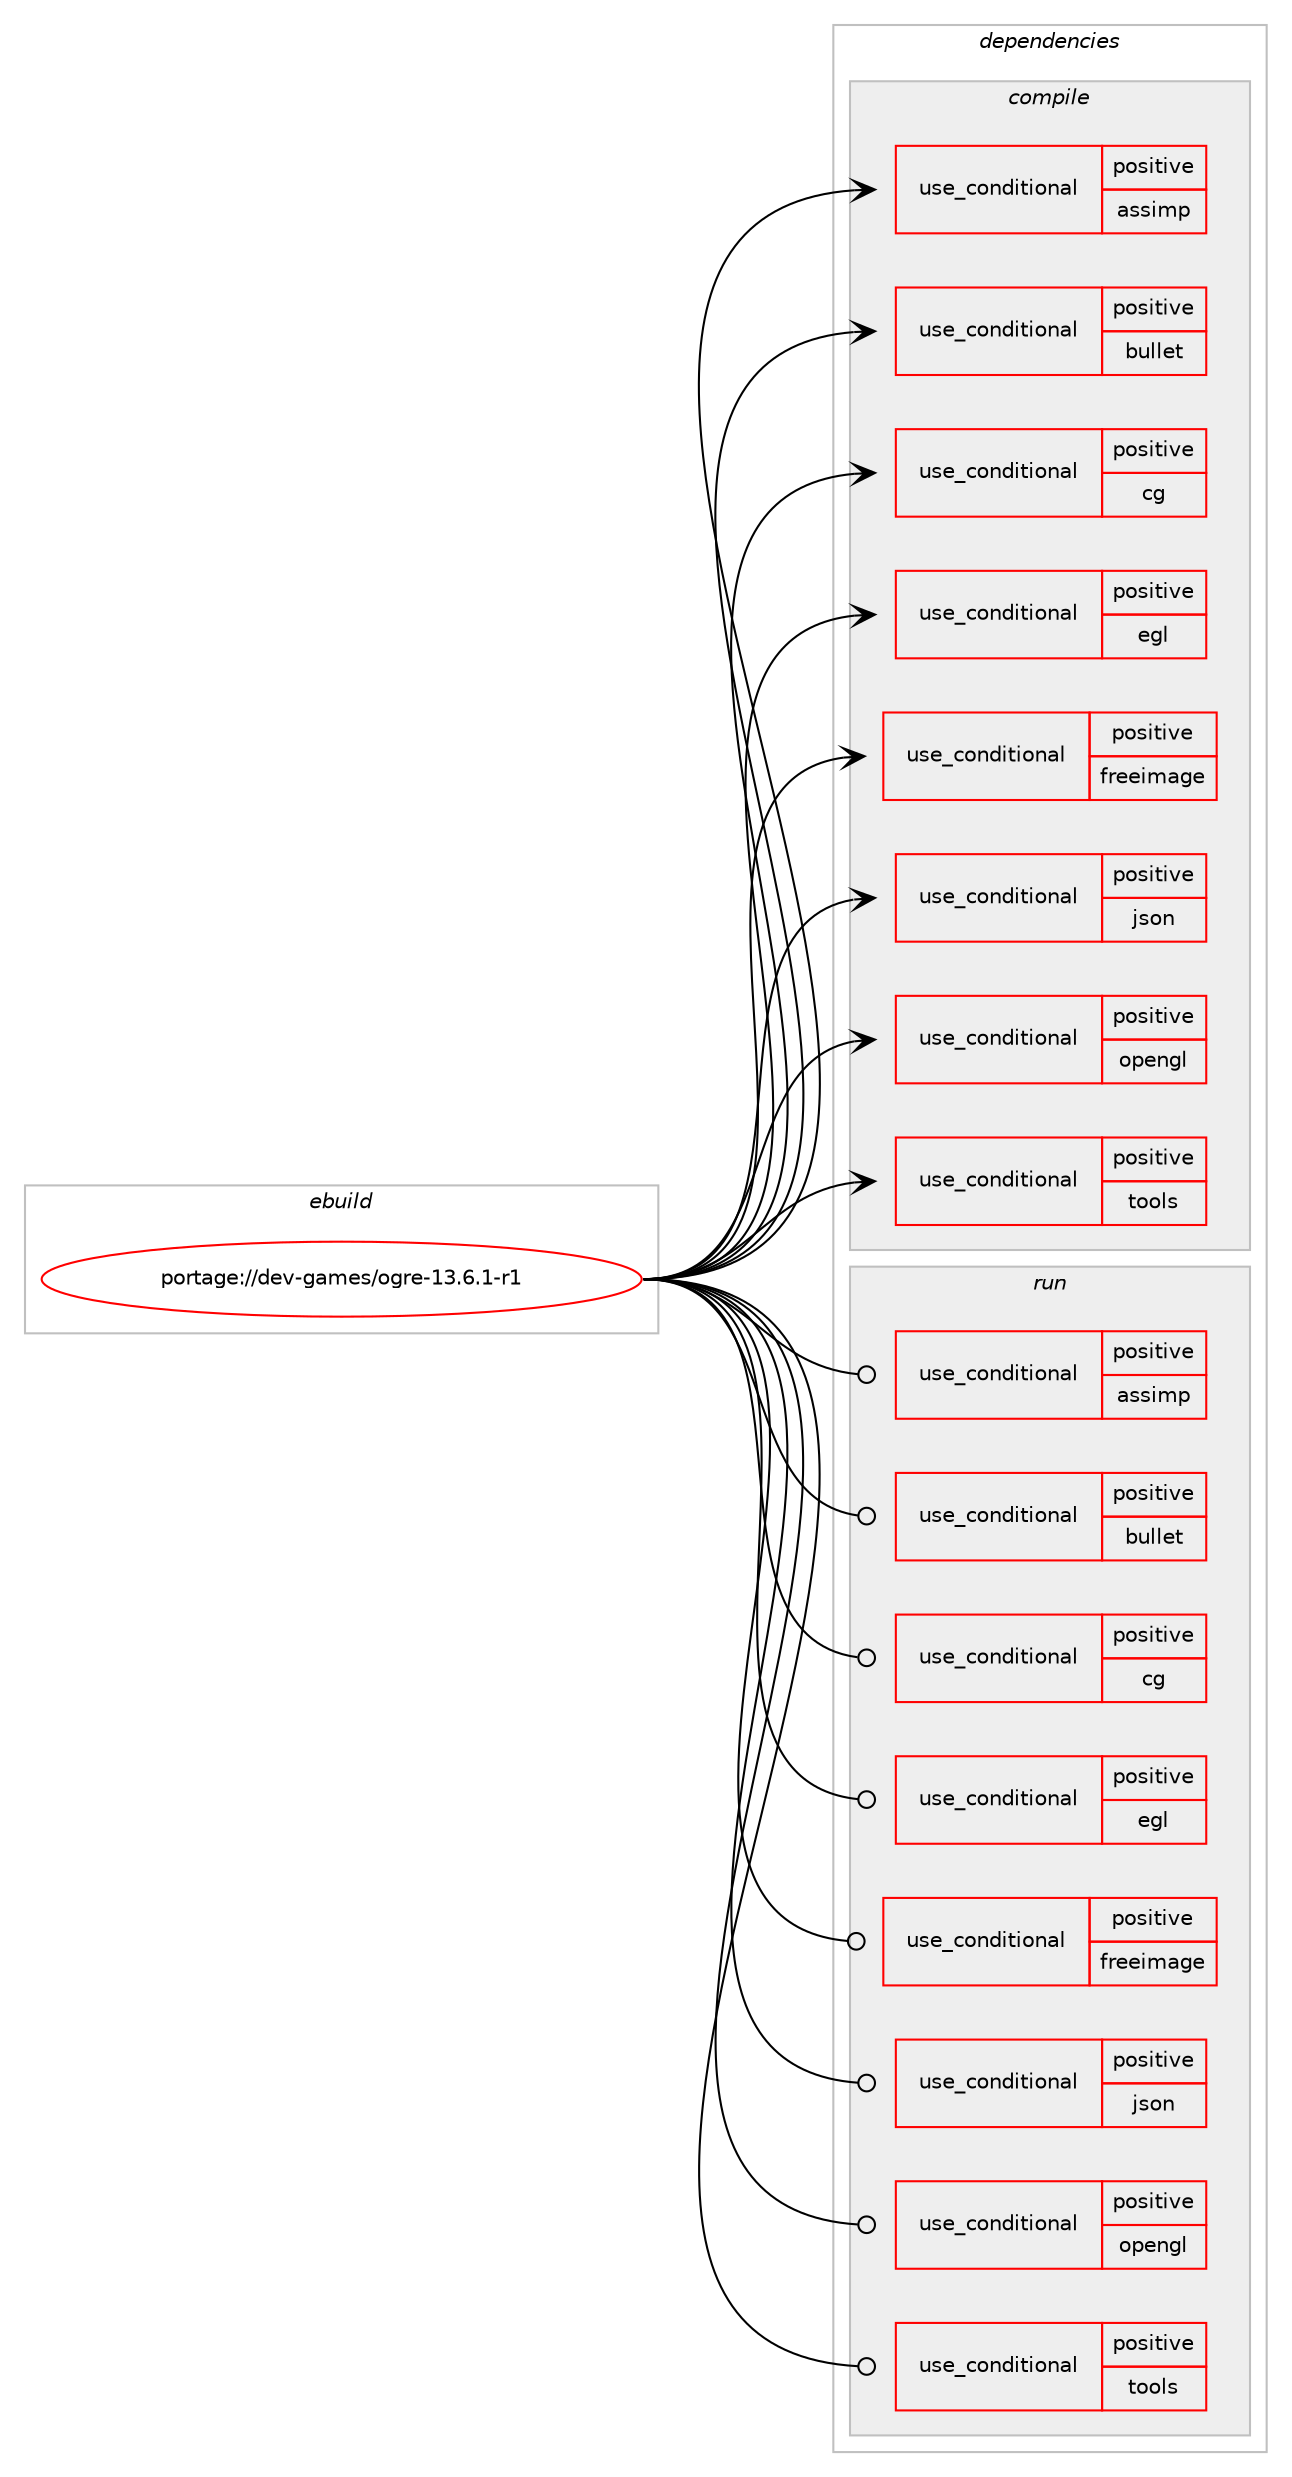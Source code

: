 digraph prolog {

# *************
# Graph options
# *************

newrank=true;
concentrate=true;
compound=true;
graph [rankdir=LR,fontname=Helvetica,fontsize=10,ranksep=1.5];#, ranksep=2.5, nodesep=0.2];
edge  [arrowhead=vee];
node  [fontname=Helvetica,fontsize=10];

# **********
# The ebuild
# **********

subgraph cluster_leftcol {
color=gray;
rank=same;
label=<<i>ebuild</i>>;
id [label="portage://dev-games/ogre-13.6.1-r1", color=red, width=4, href="../dev-games/ogre-13.6.1-r1.svg"];
}

# ****************
# The dependencies
# ****************

subgraph cluster_midcol {
color=gray;
label=<<i>dependencies</i>>;
subgraph cluster_compile {
fillcolor="#eeeeee";
style=filled;
label=<<i>compile</i>>;
subgraph cond19165 {
dependency33851 [label=<<TABLE BORDER="0" CELLBORDER="1" CELLSPACING="0" CELLPADDING="4"><TR><TD ROWSPAN="3" CELLPADDING="10">use_conditional</TD></TR><TR><TD>positive</TD></TR><TR><TD>assimp</TD></TR></TABLE>>, shape=none, color=red];
# *** BEGIN UNKNOWN DEPENDENCY TYPE (TODO) ***
# dependency33851 -> package_dependency(portage://dev-games/ogre-13.6.1-r1,install,no,media-libs,assimp,none,[,,],any_same_slot,[])
# *** END UNKNOWN DEPENDENCY TYPE (TODO) ***

}
id:e -> dependency33851:w [weight=20,style="solid",arrowhead="vee"];
subgraph cond19166 {
dependency33852 [label=<<TABLE BORDER="0" CELLBORDER="1" CELLSPACING="0" CELLPADDING="4"><TR><TD ROWSPAN="3" CELLPADDING="10">use_conditional</TD></TR><TR><TD>positive</TD></TR><TR><TD>bullet</TD></TR></TABLE>>, shape=none, color=red];
# *** BEGIN UNKNOWN DEPENDENCY TYPE (TODO) ***
# dependency33852 -> package_dependency(portage://dev-games/ogre-13.6.1-r1,install,no,sci-physics,bullet,none,[,,],any_same_slot,[])
# *** END UNKNOWN DEPENDENCY TYPE (TODO) ***

}
id:e -> dependency33852:w [weight=20,style="solid",arrowhead="vee"];
subgraph cond19167 {
dependency33853 [label=<<TABLE BORDER="0" CELLBORDER="1" CELLSPACING="0" CELLPADDING="4"><TR><TD ROWSPAN="3" CELLPADDING="10">use_conditional</TD></TR><TR><TD>positive</TD></TR><TR><TD>cg</TD></TR></TABLE>>, shape=none, color=red];
# *** BEGIN UNKNOWN DEPENDENCY TYPE (TODO) ***
# dependency33853 -> package_dependency(portage://dev-games/ogre-13.6.1-r1,install,no,media-gfx,nvidia-cg-toolkit,none,[,,],[],[])
# *** END UNKNOWN DEPENDENCY TYPE (TODO) ***

}
id:e -> dependency33853:w [weight=20,style="solid",arrowhead="vee"];
subgraph cond19168 {
dependency33854 [label=<<TABLE BORDER="0" CELLBORDER="1" CELLSPACING="0" CELLPADDING="4"><TR><TD ROWSPAN="3" CELLPADDING="10">use_conditional</TD></TR><TR><TD>positive</TD></TR><TR><TD>egl</TD></TR></TABLE>>, shape=none, color=red];
# *** BEGIN UNKNOWN DEPENDENCY TYPE (TODO) ***
# dependency33854 -> package_dependency(portage://dev-games/ogre-13.6.1-r1,install,no,media-libs,libglvnd,none,[,,],[],[])
# *** END UNKNOWN DEPENDENCY TYPE (TODO) ***

}
id:e -> dependency33854:w [weight=20,style="solid",arrowhead="vee"];
subgraph cond19169 {
dependency33855 [label=<<TABLE BORDER="0" CELLBORDER="1" CELLSPACING="0" CELLPADDING="4"><TR><TD ROWSPAN="3" CELLPADDING="10">use_conditional</TD></TR><TR><TD>positive</TD></TR><TR><TD>freeimage</TD></TR></TABLE>>, shape=none, color=red];
# *** BEGIN UNKNOWN DEPENDENCY TYPE (TODO) ***
# dependency33855 -> package_dependency(portage://dev-games/ogre-13.6.1-r1,install,no,media-libs,freeimage,none,[,,],[],[])
# *** END UNKNOWN DEPENDENCY TYPE (TODO) ***

}
id:e -> dependency33855:w [weight=20,style="solid",arrowhead="vee"];
subgraph cond19170 {
dependency33856 [label=<<TABLE BORDER="0" CELLBORDER="1" CELLSPACING="0" CELLPADDING="4"><TR><TD ROWSPAN="3" CELLPADDING="10">use_conditional</TD></TR><TR><TD>positive</TD></TR><TR><TD>json</TD></TR></TABLE>>, shape=none, color=red];
# *** BEGIN UNKNOWN DEPENDENCY TYPE (TODO) ***
# dependency33856 -> package_dependency(portage://dev-games/ogre-13.6.1-r1,install,no,dev-libs,rapidjson,none,[,,],[],[])
# *** END UNKNOWN DEPENDENCY TYPE (TODO) ***

}
id:e -> dependency33856:w [weight=20,style="solid",arrowhead="vee"];
subgraph cond19171 {
dependency33857 [label=<<TABLE BORDER="0" CELLBORDER="1" CELLSPACING="0" CELLPADDING="4"><TR><TD ROWSPAN="3" CELLPADDING="10">use_conditional</TD></TR><TR><TD>positive</TD></TR><TR><TD>opengl</TD></TR></TABLE>>, shape=none, color=red];
# *** BEGIN UNKNOWN DEPENDENCY TYPE (TODO) ***
# dependency33857 -> package_dependency(portage://dev-games/ogre-13.6.1-r1,install,no,virtual,glu,none,[,,],[],[])
# *** END UNKNOWN DEPENDENCY TYPE (TODO) ***

# *** BEGIN UNKNOWN DEPENDENCY TYPE (TODO) ***
# dependency33857 -> package_dependency(portage://dev-games/ogre-13.6.1-r1,install,no,virtual,opengl,none,[,,],[],[])
# *** END UNKNOWN DEPENDENCY TYPE (TODO) ***

}
id:e -> dependency33857:w [weight=20,style="solid",arrowhead="vee"];
subgraph cond19172 {
dependency33858 [label=<<TABLE BORDER="0" CELLBORDER="1" CELLSPACING="0" CELLPADDING="4"><TR><TD ROWSPAN="3" CELLPADDING="10">use_conditional</TD></TR><TR><TD>positive</TD></TR><TR><TD>tools</TD></TR></TABLE>>, shape=none, color=red];
# *** BEGIN UNKNOWN DEPENDENCY TYPE (TODO) ***
# dependency33858 -> package_dependency(portage://dev-games/ogre-13.6.1-r1,install,no,dev-libs,tinyxml,none,[,,],[],[use(enable(stl),none)])
# *** END UNKNOWN DEPENDENCY TYPE (TODO) ***

}
id:e -> dependency33858:w [weight=20,style="solid",arrowhead="vee"];
# *** BEGIN UNKNOWN DEPENDENCY TYPE (TODO) ***
# id -> package_dependency(portage://dev-games/ogre-13.6.1-r1,install,no,dev-games,ois,none,[,,],[],[])
# *** END UNKNOWN DEPENDENCY TYPE (TODO) ***

# *** BEGIN UNKNOWN DEPENDENCY TYPE (TODO) ***
# id -> package_dependency(portage://dev-games/ogre-13.6.1-r1,install,no,dev-libs,pugixml,none,[,,],[],[])
# *** END UNKNOWN DEPENDENCY TYPE (TODO) ***

# *** BEGIN UNKNOWN DEPENDENCY TYPE (TODO) ***
# id -> package_dependency(portage://dev-games/ogre-13.6.1-r1,install,no,dev-libs,zziplib,none,[,,],[],[])
# *** END UNKNOWN DEPENDENCY TYPE (TODO) ***

# *** BEGIN UNKNOWN DEPENDENCY TYPE (TODO) ***
# id -> package_dependency(portage://dev-games/ogre-13.6.1-r1,install,no,media-libs,freetype,none,[,,],[slot(2)],[])
# *** END UNKNOWN DEPENDENCY TYPE (TODO) ***

# *** BEGIN UNKNOWN DEPENDENCY TYPE (TODO) ***
# id -> package_dependency(portage://dev-games/ogre-13.6.1-r1,install,no,x11-base,xorg-proto,none,[,,],[],[])
# *** END UNKNOWN DEPENDENCY TYPE (TODO) ***

# *** BEGIN UNKNOWN DEPENDENCY TYPE (TODO) ***
# id -> package_dependency(portage://dev-games/ogre-13.6.1-r1,install,no,x11-libs,libX11,none,[,,],[],[])
# *** END UNKNOWN DEPENDENCY TYPE (TODO) ***

# *** BEGIN UNKNOWN DEPENDENCY TYPE (TODO) ***
# id -> package_dependency(portage://dev-games/ogre-13.6.1-r1,install,no,x11-libs,libXaw,none,[,,],[],[])
# *** END UNKNOWN DEPENDENCY TYPE (TODO) ***

# *** BEGIN UNKNOWN DEPENDENCY TYPE (TODO) ***
# id -> package_dependency(portage://dev-games/ogre-13.6.1-r1,install,no,x11-libs,libXrandr,none,[,,],[],[])
# *** END UNKNOWN DEPENDENCY TYPE (TODO) ***

# *** BEGIN UNKNOWN DEPENDENCY TYPE (TODO) ***
# id -> package_dependency(portage://dev-games/ogre-13.6.1-r1,install,no,x11-libs,libXt,none,[,,],[],[])
# *** END UNKNOWN DEPENDENCY TYPE (TODO) ***

}
subgraph cluster_compileandrun {
fillcolor="#eeeeee";
style=filled;
label=<<i>compile and run</i>>;
}
subgraph cluster_run {
fillcolor="#eeeeee";
style=filled;
label=<<i>run</i>>;
subgraph cond19173 {
dependency33859 [label=<<TABLE BORDER="0" CELLBORDER="1" CELLSPACING="0" CELLPADDING="4"><TR><TD ROWSPAN="3" CELLPADDING="10">use_conditional</TD></TR><TR><TD>positive</TD></TR><TR><TD>assimp</TD></TR></TABLE>>, shape=none, color=red];
# *** BEGIN UNKNOWN DEPENDENCY TYPE (TODO) ***
# dependency33859 -> package_dependency(portage://dev-games/ogre-13.6.1-r1,run,no,media-libs,assimp,none,[,,],any_same_slot,[])
# *** END UNKNOWN DEPENDENCY TYPE (TODO) ***

}
id:e -> dependency33859:w [weight=20,style="solid",arrowhead="odot"];
subgraph cond19174 {
dependency33860 [label=<<TABLE BORDER="0" CELLBORDER="1" CELLSPACING="0" CELLPADDING="4"><TR><TD ROWSPAN="3" CELLPADDING="10">use_conditional</TD></TR><TR><TD>positive</TD></TR><TR><TD>bullet</TD></TR></TABLE>>, shape=none, color=red];
# *** BEGIN UNKNOWN DEPENDENCY TYPE (TODO) ***
# dependency33860 -> package_dependency(portage://dev-games/ogre-13.6.1-r1,run,no,sci-physics,bullet,none,[,,],any_same_slot,[])
# *** END UNKNOWN DEPENDENCY TYPE (TODO) ***

}
id:e -> dependency33860:w [weight=20,style="solid",arrowhead="odot"];
subgraph cond19175 {
dependency33861 [label=<<TABLE BORDER="0" CELLBORDER="1" CELLSPACING="0" CELLPADDING="4"><TR><TD ROWSPAN="3" CELLPADDING="10">use_conditional</TD></TR><TR><TD>positive</TD></TR><TR><TD>cg</TD></TR></TABLE>>, shape=none, color=red];
# *** BEGIN UNKNOWN DEPENDENCY TYPE (TODO) ***
# dependency33861 -> package_dependency(portage://dev-games/ogre-13.6.1-r1,run,no,media-gfx,nvidia-cg-toolkit,none,[,,],[],[])
# *** END UNKNOWN DEPENDENCY TYPE (TODO) ***

}
id:e -> dependency33861:w [weight=20,style="solid",arrowhead="odot"];
subgraph cond19176 {
dependency33862 [label=<<TABLE BORDER="0" CELLBORDER="1" CELLSPACING="0" CELLPADDING="4"><TR><TD ROWSPAN="3" CELLPADDING="10">use_conditional</TD></TR><TR><TD>positive</TD></TR><TR><TD>egl</TD></TR></TABLE>>, shape=none, color=red];
# *** BEGIN UNKNOWN DEPENDENCY TYPE (TODO) ***
# dependency33862 -> package_dependency(portage://dev-games/ogre-13.6.1-r1,run,no,media-libs,libglvnd,none,[,,],[],[])
# *** END UNKNOWN DEPENDENCY TYPE (TODO) ***

}
id:e -> dependency33862:w [weight=20,style="solid",arrowhead="odot"];
subgraph cond19177 {
dependency33863 [label=<<TABLE BORDER="0" CELLBORDER="1" CELLSPACING="0" CELLPADDING="4"><TR><TD ROWSPAN="3" CELLPADDING="10">use_conditional</TD></TR><TR><TD>positive</TD></TR><TR><TD>freeimage</TD></TR></TABLE>>, shape=none, color=red];
# *** BEGIN UNKNOWN DEPENDENCY TYPE (TODO) ***
# dependency33863 -> package_dependency(portage://dev-games/ogre-13.6.1-r1,run,no,media-libs,freeimage,none,[,,],[],[])
# *** END UNKNOWN DEPENDENCY TYPE (TODO) ***

}
id:e -> dependency33863:w [weight=20,style="solid",arrowhead="odot"];
subgraph cond19178 {
dependency33864 [label=<<TABLE BORDER="0" CELLBORDER="1" CELLSPACING="0" CELLPADDING="4"><TR><TD ROWSPAN="3" CELLPADDING="10">use_conditional</TD></TR><TR><TD>positive</TD></TR><TR><TD>json</TD></TR></TABLE>>, shape=none, color=red];
# *** BEGIN UNKNOWN DEPENDENCY TYPE (TODO) ***
# dependency33864 -> package_dependency(portage://dev-games/ogre-13.6.1-r1,run,no,dev-libs,rapidjson,none,[,,],[],[])
# *** END UNKNOWN DEPENDENCY TYPE (TODO) ***

}
id:e -> dependency33864:w [weight=20,style="solid",arrowhead="odot"];
subgraph cond19179 {
dependency33865 [label=<<TABLE BORDER="0" CELLBORDER="1" CELLSPACING="0" CELLPADDING="4"><TR><TD ROWSPAN="3" CELLPADDING="10">use_conditional</TD></TR><TR><TD>positive</TD></TR><TR><TD>opengl</TD></TR></TABLE>>, shape=none, color=red];
# *** BEGIN UNKNOWN DEPENDENCY TYPE (TODO) ***
# dependency33865 -> package_dependency(portage://dev-games/ogre-13.6.1-r1,run,no,virtual,glu,none,[,,],[],[])
# *** END UNKNOWN DEPENDENCY TYPE (TODO) ***

# *** BEGIN UNKNOWN DEPENDENCY TYPE (TODO) ***
# dependency33865 -> package_dependency(portage://dev-games/ogre-13.6.1-r1,run,no,virtual,opengl,none,[,,],[],[])
# *** END UNKNOWN DEPENDENCY TYPE (TODO) ***

}
id:e -> dependency33865:w [weight=20,style="solid",arrowhead="odot"];
subgraph cond19180 {
dependency33866 [label=<<TABLE BORDER="0" CELLBORDER="1" CELLSPACING="0" CELLPADDING="4"><TR><TD ROWSPAN="3" CELLPADDING="10">use_conditional</TD></TR><TR><TD>positive</TD></TR><TR><TD>tools</TD></TR></TABLE>>, shape=none, color=red];
# *** BEGIN UNKNOWN DEPENDENCY TYPE (TODO) ***
# dependency33866 -> package_dependency(portage://dev-games/ogre-13.6.1-r1,run,no,dev-libs,tinyxml,none,[,,],[],[use(enable(stl),none)])
# *** END UNKNOWN DEPENDENCY TYPE (TODO) ***

}
id:e -> dependency33866:w [weight=20,style="solid",arrowhead="odot"];
# *** BEGIN UNKNOWN DEPENDENCY TYPE (TODO) ***
# id -> package_dependency(portage://dev-games/ogre-13.6.1-r1,run,no,dev-games,ois,none,[,,],[],[])
# *** END UNKNOWN DEPENDENCY TYPE (TODO) ***

# *** BEGIN UNKNOWN DEPENDENCY TYPE (TODO) ***
# id -> package_dependency(portage://dev-games/ogre-13.6.1-r1,run,no,dev-libs,pugixml,none,[,,],[],[])
# *** END UNKNOWN DEPENDENCY TYPE (TODO) ***

# *** BEGIN UNKNOWN DEPENDENCY TYPE (TODO) ***
# id -> package_dependency(portage://dev-games/ogre-13.6.1-r1,run,no,dev-libs,zziplib,none,[,,],[],[])
# *** END UNKNOWN DEPENDENCY TYPE (TODO) ***

# *** BEGIN UNKNOWN DEPENDENCY TYPE (TODO) ***
# id -> package_dependency(portage://dev-games/ogre-13.6.1-r1,run,no,media-libs,freetype,none,[,,],[slot(2)],[])
# *** END UNKNOWN DEPENDENCY TYPE (TODO) ***

# *** BEGIN UNKNOWN DEPENDENCY TYPE (TODO) ***
# id -> package_dependency(portage://dev-games/ogre-13.6.1-r1,run,no,x11-libs,libX11,none,[,,],[],[])
# *** END UNKNOWN DEPENDENCY TYPE (TODO) ***

# *** BEGIN UNKNOWN DEPENDENCY TYPE (TODO) ***
# id -> package_dependency(portage://dev-games/ogre-13.6.1-r1,run,no,x11-libs,libXaw,none,[,,],[],[])
# *** END UNKNOWN DEPENDENCY TYPE (TODO) ***

# *** BEGIN UNKNOWN DEPENDENCY TYPE (TODO) ***
# id -> package_dependency(portage://dev-games/ogre-13.6.1-r1,run,no,x11-libs,libXrandr,none,[,,],[],[])
# *** END UNKNOWN DEPENDENCY TYPE (TODO) ***

# *** BEGIN UNKNOWN DEPENDENCY TYPE (TODO) ***
# id -> package_dependency(portage://dev-games/ogre-13.6.1-r1,run,no,x11-libs,libXt,none,[,,],[],[])
# *** END UNKNOWN DEPENDENCY TYPE (TODO) ***

}
}

# **************
# The candidates
# **************

subgraph cluster_choices {
rank=same;
color=gray;
label=<<i>candidates</i>>;

}

}
